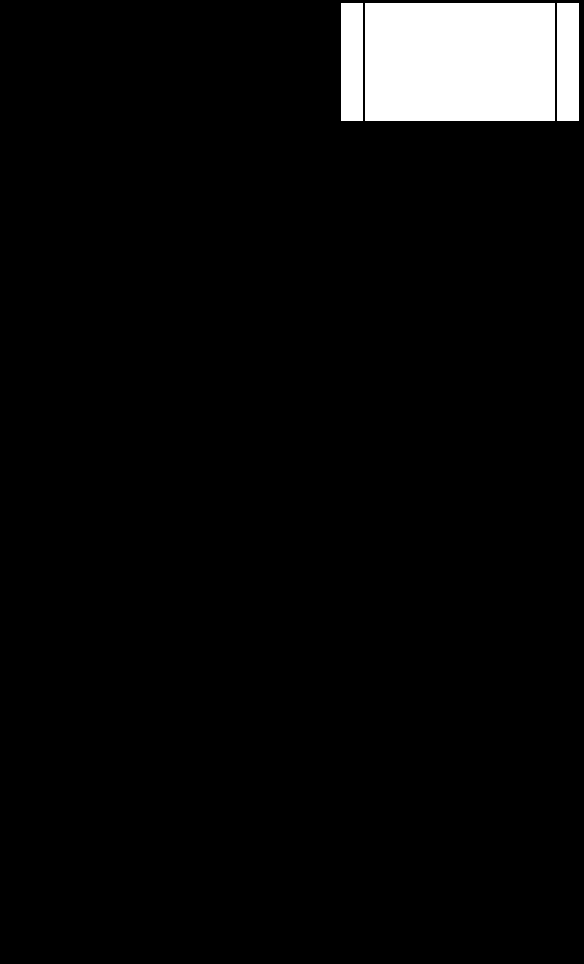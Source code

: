 <mxfile>
    <diagram id="EkswJj5LeBJV8DPey-6E" name="Page-1">
        <mxGraphModel dx="2135" dy="2315" grid="1" gridSize="10" guides="1" tooltips="1" connect="1" arrows="1" fold="1" page="1" pageScale="1" pageWidth="850" pageHeight="1100" background="#000000" math="0" shadow="0">
            <root>
                <mxCell id="0"/>
                <mxCell id="1" parent="0"/>
                <mxCell id="4" style="edgeStyle=none;curved=1;rounded=0;orthogonalLoop=1;jettySize=auto;html=1;endArrow=open;startSize=14;endSize=14;sourcePerimeterSpacing=8;targetPerimeterSpacing=8;entryX=0.5;entryY=0;entryDx=0;entryDy=0;" edge="1" parent="1">
                    <mxGeometry relative="1" as="geometry">
                        <mxPoint x="200" y="-570" as="targetPoint"/>
                        <mxPoint x="277.0" y="-639.548" as="sourcePoint"/>
                    </mxGeometry>
                </mxCell>
                <mxCell id="5" value="" style="shape=process;whiteSpace=wrap;html=1;backgroundOutline=1;" vertex="1" parent="1">
                    <mxGeometry x="370" y="-1050" width="120" height="60" as="geometry"/>
                </mxCell>
            </root>
        </mxGraphModel>
    </diagram>
</mxfile>